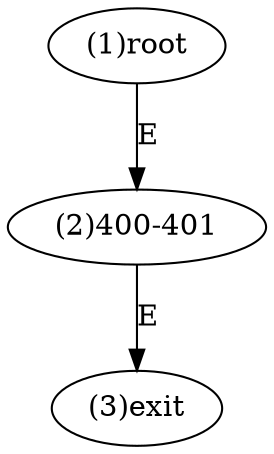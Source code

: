 digraph "" { 
1[ label="(1)root"];
2[ label="(2)400-401"];
3[ label="(3)exit"];
1->2[ label="E"];
2->3[ label="E"];
}